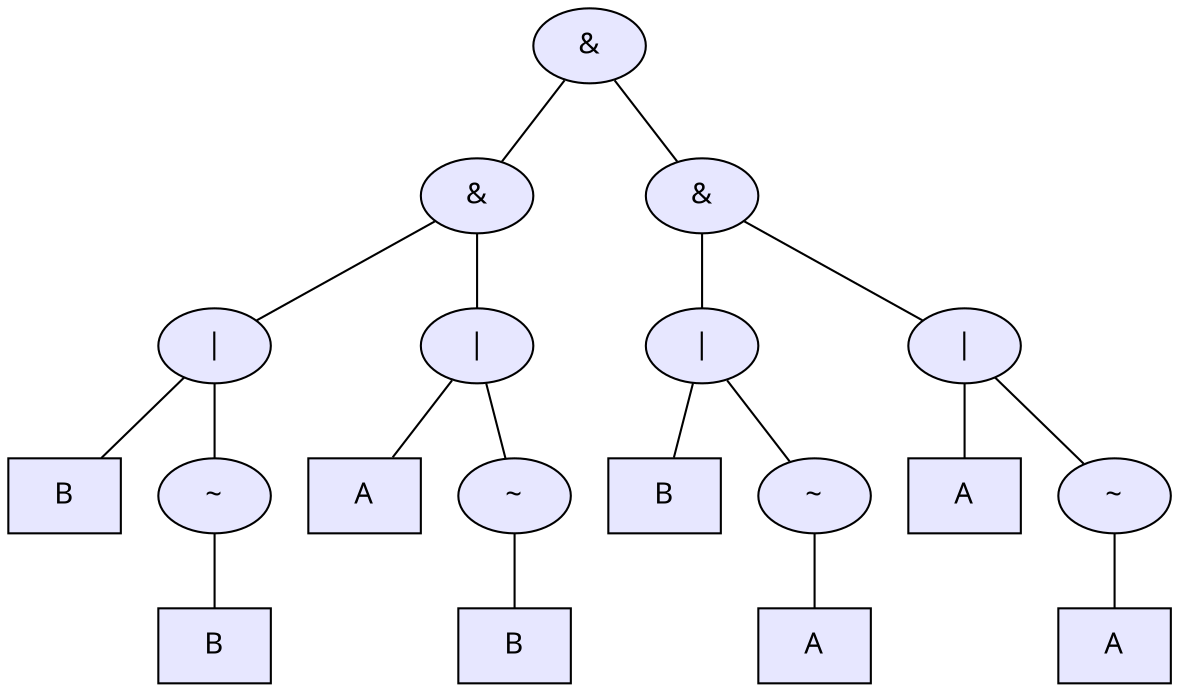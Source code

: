 // Demorgan of the formula "A <-> B"
graph G  {
    graph [fontname = "Hack"];
    node  [fontname = "Hack"];
    edge  [fontname = "Hack"];

    a1  [ label = "A", fillcolor = "#E7E7FF", style="filled", shape = "box"];
    a2  [ label = "A", fillcolor = "#E7E7FF", style="filled", shape = "box"];
    a3  [ label = "A", fillcolor = "#E7E7FF", style="filled", shape = "box"];
    a4  [ label = "A", fillcolor = "#E7E7FF", style="filled", shape = "box"];

    b1  [ label = "B", fillcolor = "#E7E7FF", style="filled", shape = "box"];
    b2  [ label = "B", fillcolor = "#E7E7FF", style="filled", shape = "box"];
    b3  [ label = "B", fillcolor = "#E7E7FF", style="filled", shape = "box"];
    b4  [ label = "B", fillcolor = "#E7E7FF", style="filled", shape = "box"];



    not1 [label = "~", fillcolor = "#E7E7FF", style="filled"];
    not2 [label = "~", fillcolor = "#E7E7FF", style="filled"];
    not3 [label = "~", fillcolor = "#E7E7FF", style="filled"];
    not4 [label = "~", fillcolor = "#E7E7FF", style="filled"];

    or1 [label = "|", fillcolor = "#E7E7FF", style="filled"];
    or2 [label = "|", fillcolor = "#E7E7FF", style="filled"];
    or3 [label = "|", fillcolor = "#E7E7FF", style="filled"];
    or4 [label = "|", fillcolor = "#E7E7FF", style="filled"];
    
    and2 [label = "&", fillcolor = "#E7E7FF", style="filled"];
    and3 [label = "&", fillcolor = "#E7E7FF", style="filled"];
    and4 [label = "&", fillcolor = "#E7E7FF", style="filled"];


    and2 -- { and3 and4 };
    and3 -- { or1 or2 };

    or1 -- { b1 not1 };
    not1 -- b2;

    or2 -- {a1 not2};
    not2 -- b3;
    
    and4 -- { or3 or4 };
    or3 -- { b4 not3 };
    not3 -- a2;
    
    or4 -- { a3 not4 };
    not4 -- a4;
}
